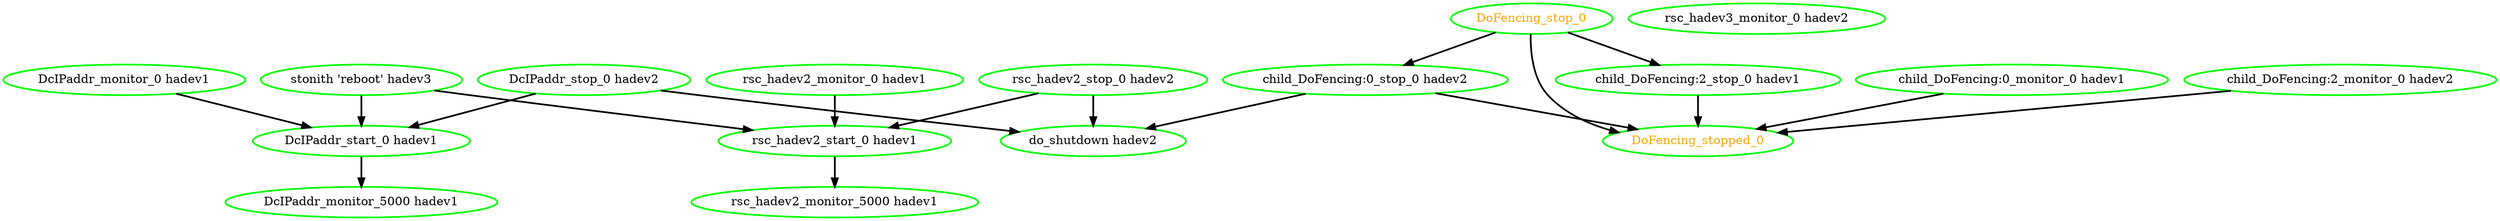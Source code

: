 digraph "g" {
"DcIPaddr_monitor_0 hadev1" -> "DcIPaddr_start_0 hadev1" [ style = bold]
"DcIPaddr_monitor_0 hadev1" [ style=bold color="green" fontcolor="black"]
"DcIPaddr_monitor_5000 hadev1" [ style=bold color="green" fontcolor="black"]
"DcIPaddr_start_0 hadev1" -> "DcIPaddr_monitor_5000 hadev1" [ style = bold]
"DcIPaddr_start_0 hadev1" [ style=bold color="green" fontcolor="black"]
"DcIPaddr_stop_0 hadev2" -> "DcIPaddr_start_0 hadev1" [ style = bold]
"DcIPaddr_stop_0 hadev2" -> "do_shutdown hadev2" [ style = bold]
"DcIPaddr_stop_0 hadev2" [ style=bold color="green" fontcolor="black"]
"DoFencing_stop_0" -> "DoFencing_stopped_0" [ style = bold]
"DoFencing_stop_0" -> "child_DoFencing:0_stop_0 hadev2" [ style = bold]
"DoFencing_stop_0" -> "child_DoFencing:2_stop_0 hadev1" [ style = bold]
"DoFencing_stop_0" [ style=bold color="green" fontcolor="orange"]
"DoFencing_stopped_0" [ style=bold color="green" fontcolor="orange"]
"child_DoFencing:0_monitor_0 hadev1" -> "DoFencing_stopped_0" [ style = bold]
"child_DoFencing:0_monitor_0 hadev1" [ style=bold color="green" fontcolor="black"]
"child_DoFencing:0_stop_0 hadev2" -> "DoFencing_stopped_0" [ style = bold]
"child_DoFencing:0_stop_0 hadev2" -> "do_shutdown hadev2" [ style = bold]
"child_DoFencing:0_stop_0 hadev2" [ style=bold color="green" fontcolor="black"]
"child_DoFencing:2_monitor_0 hadev2" -> "DoFencing_stopped_0" [ style = bold]
"child_DoFencing:2_monitor_0 hadev2" [ style=bold color="green" fontcolor="black"]
"child_DoFencing:2_stop_0 hadev1" -> "DoFencing_stopped_0" [ style = bold]
"child_DoFencing:2_stop_0 hadev1" [ style=bold color="green" fontcolor="black"]
"do_shutdown hadev2" [ style=bold color="green" fontcolor="black"]
"rsc_hadev2_monitor_0 hadev1" -> "rsc_hadev2_start_0 hadev1" [ style = bold]
"rsc_hadev2_monitor_0 hadev1" [ style=bold color="green" fontcolor="black"]
"rsc_hadev2_monitor_5000 hadev1" [ style=bold color="green" fontcolor="black"]
"rsc_hadev2_start_0 hadev1" -> "rsc_hadev2_monitor_5000 hadev1" [ style = bold]
"rsc_hadev2_start_0 hadev1" [ style=bold color="green" fontcolor="black"]
"rsc_hadev2_stop_0 hadev2" -> "do_shutdown hadev2" [ style = bold]
"rsc_hadev2_stop_0 hadev2" -> "rsc_hadev2_start_0 hadev1" [ style = bold]
"rsc_hadev2_stop_0 hadev2" [ style=bold color="green" fontcolor="black"]
"rsc_hadev3_monitor_0 hadev2" [ style=bold color="green" fontcolor="black"]
"stonith 'reboot' hadev3" -> "DcIPaddr_start_0 hadev1" [ style = bold]
"stonith 'reboot' hadev3" -> "rsc_hadev2_start_0 hadev1" [ style = bold]
"stonith 'reboot' hadev3" [ style=bold color="green" fontcolor="black"]
}
